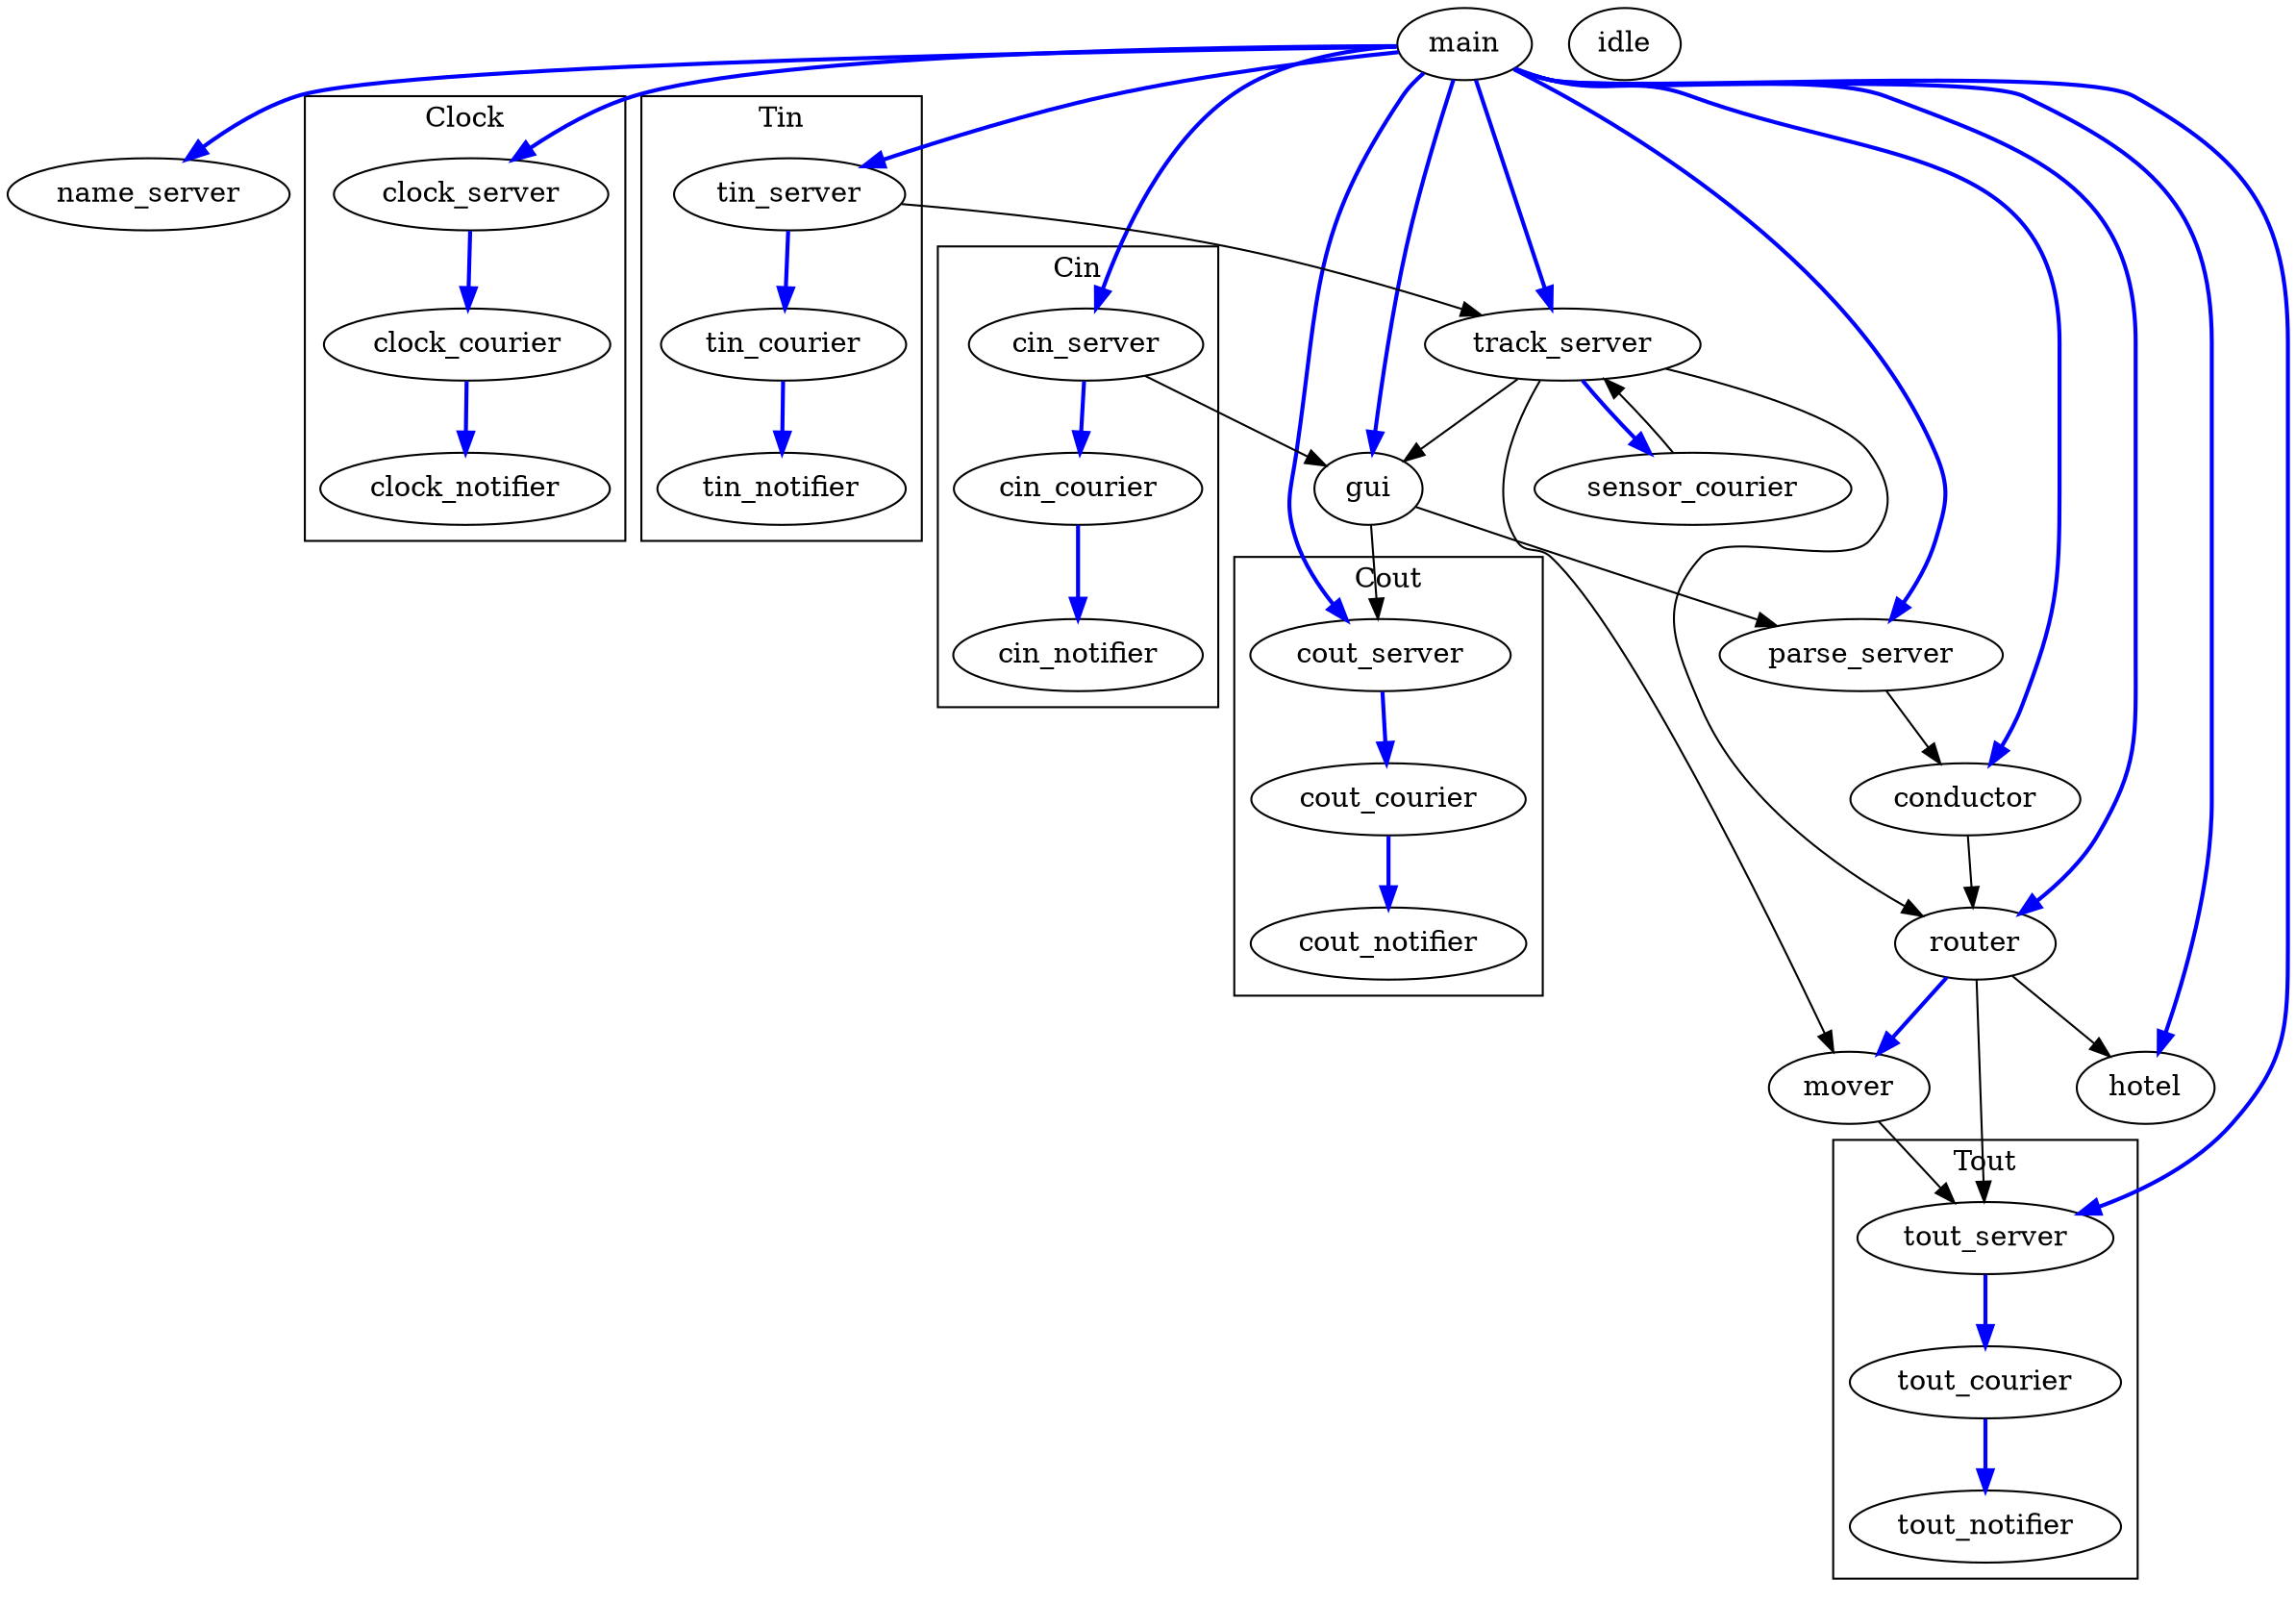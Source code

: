 digraph Tasks {
    compound=true;

    /* The tasks */
    main;
    name_server;

    subgraph cluster_clock {
        clock_server; clock_courier; clock_notifier;
        label="Clock";
    }

    subgraph cluster_cin {
        cin_server; cin_courier; cin_notifier;
        label="Cin";
    }

    subgraph cluster_cout {
        cout_server; cout_courier; cout_notifier;
        label="Cout";
    }

    subgraph cluster_tin {
        tin_server; tin_courier; tin_notifier;
        label="Tin";
    }

    subgraph cluster_tout {
        tout_server; tout_courier; tout_notifier;
        label="Tout";
    }

    router;
    track_server; sensor_courier;
    gui;
    conductor;
    idle;
    hotel;
    parse_server;
    mover;


    /* Creations */
    edge [style=bold, color=blue];
    main -> name_server;
    main -> clock_server;
    main -> cin_server;
    main -> cout_server;
    main -> tin_server;
    main -> tout_server;
    main -> router;
    main -> track_server;
    main -> gui;
    main -> conductor;
    main -> hotel;
    main -> parse_server;
    clock_server -> clock_courier;
    cin_server -> cin_courier;
    cout_server -> cout_courier;
    tin_server -> tin_courier;
    tout_server -> tout_courier;
    clock_courier -> clock_notifier;
    cin_courier -> cin_notifier;
    cout_courier -> cout_notifier;
    tin_courier -> tin_notifier;
    tout_courier -> tout_notifier;
    track_server -> sensor_courier;
    router -> mover;

    /* Messages */
    edge [style=solid, color=black];
    tin_server -> track_server;
    router -> tout_server;
    track_server -> router;
    mover -> tout_server;
    cin_server -> gui;
    gui -> cout_server;
    gui -> parse_server;
    parse_server -> conductor;
    conductor -> router;
    router -> hotel;
    track_server -> gui;
    track_server -> mover;
    sensor_courier -> track_server;
}

